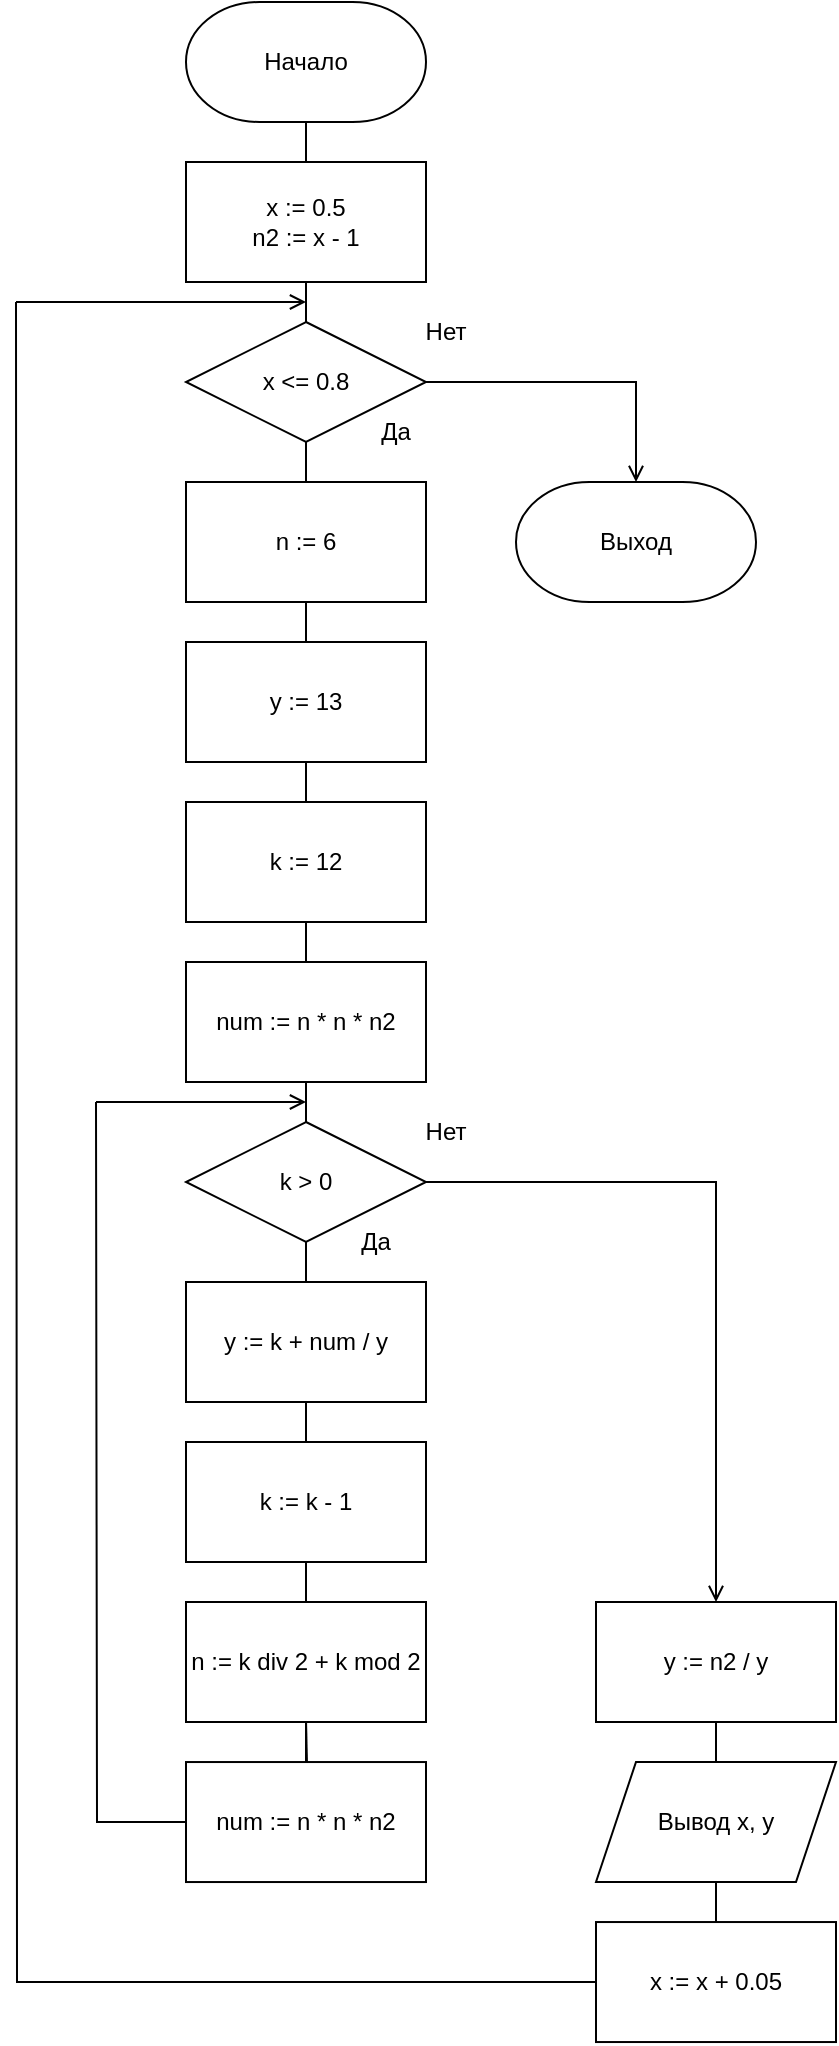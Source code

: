 <mxfile version="15.4.3" type="github">
  <diagram id="MIBOK2jj9Gg0tdRurm68" name="Page-1">
    <mxGraphModel dx="2031" dy="1107" grid="1" gridSize="10" guides="1" tooltips="1" connect="1" arrows="1" fold="1" page="1" pageScale="1" pageWidth="850" pageHeight="1100" math="0" shadow="0">
      <root>
        <mxCell id="0" />
        <mxCell id="1" parent="0" />
        <mxCell id="ArKunAAKFZ93WHVitjTv-2" value="Начало" style="strokeWidth=1;html=1;shape=mxgraph.flowchart.terminator;whiteSpace=wrap;" vertex="1" parent="1">
          <mxGeometry x="365" width="120" height="60" as="geometry" />
        </mxCell>
        <mxCell id="ArKunAAKFZ93WHVitjTv-3" style="edgeStyle=orthogonalEdgeStyle;rounded=0;orthogonalLoop=1;jettySize=auto;html=1;entryX=0.5;entryY=0;entryDx=0;entryDy=0;endArrow=none;endFill=0;" edge="1" parent="1" target="ArKunAAKFZ93WHVitjTv-17">
          <mxGeometry relative="1" as="geometry">
            <mxPoint x="425" y="140" as="sourcePoint" />
          </mxGeometry>
        </mxCell>
        <mxCell id="ArKunAAKFZ93WHVitjTv-4" value="x := 0.5&lt;br&gt;n2 := x - 1" style="rounded=0;whiteSpace=wrap;html=1;" vertex="1" parent="1">
          <mxGeometry x="365" y="80" width="120" height="60" as="geometry" />
        </mxCell>
        <mxCell id="ArKunAAKFZ93WHVitjTv-5" style="edgeStyle=orthogonalEdgeStyle;rounded=0;orthogonalLoop=1;jettySize=auto;html=1;endArrow=none;endFill=0;" edge="1" parent="1">
          <mxGeometry relative="1" as="geometry">
            <mxPoint x="425" y="320" as="targetPoint" />
            <mxPoint x="425" y="300" as="sourcePoint" />
          </mxGeometry>
        </mxCell>
        <mxCell id="ArKunAAKFZ93WHVitjTv-6" value="у := 13" style="rounded=0;whiteSpace=wrap;html=1;" vertex="1" parent="1">
          <mxGeometry x="365" y="320" width="120" height="60" as="geometry" />
        </mxCell>
        <mxCell id="ArKunAAKFZ93WHVitjTv-7" style="edgeStyle=orthogonalEdgeStyle;rounded=0;orthogonalLoop=1;jettySize=auto;html=1;endArrow=none;endFill=0;" edge="1" parent="1">
          <mxGeometry relative="1" as="geometry">
            <mxPoint x="425" y="400.0" as="targetPoint" />
            <mxPoint x="425" y="380.0" as="sourcePoint" />
          </mxGeometry>
        </mxCell>
        <mxCell id="ArKunAAKFZ93WHVitjTv-8" value="k := 12" style="rounded=0;whiteSpace=wrap;html=1;" vertex="1" parent="1">
          <mxGeometry x="365" y="400" width="120" height="60" as="geometry" />
        </mxCell>
        <mxCell id="ArKunAAKFZ93WHVitjTv-9" style="edgeStyle=orthogonalEdgeStyle;rounded=0;orthogonalLoop=1;jettySize=auto;html=1;endArrow=none;endFill=0;" edge="1" parent="1">
          <mxGeometry relative="1" as="geometry">
            <mxPoint x="425" y="480.0" as="targetPoint" />
            <mxPoint x="425" y="460.0" as="sourcePoint" />
          </mxGeometry>
        </mxCell>
        <mxCell id="ArKunAAKFZ93WHVitjTv-10" style="edgeStyle=orthogonalEdgeStyle;rounded=0;orthogonalLoop=1;jettySize=auto;html=1;endArrow=none;endFill=0;" edge="1" parent="1" source="ArKunAAKFZ93WHVitjTv-11">
          <mxGeometry relative="1" as="geometry">
            <mxPoint x="425" y="560.0" as="targetPoint" />
          </mxGeometry>
        </mxCell>
        <mxCell id="ArKunAAKFZ93WHVitjTv-11" value="num := n * n * n2" style="rounded=0;whiteSpace=wrap;html=1;" vertex="1" parent="1">
          <mxGeometry x="365" y="480" width="120" height="60" as="geometry" />
        </mxCell>
        <mxCell id="ArKunAAKFZ93WHVitjTv-12" style="edgeStyle=orthogonalEdgeStyle;rounded=0;orthogonalLoop=1;jettySize=auto;html=1;endArrow=none;endFill=0;" edge="1" parent="1" source="ArKunAAKFZ93WHVitjTv-14">
          <mxGeometry relative="1" as="geometry">
            <mxPoint x="425" y="640.0" as="targetPoint" />
          </mxGeometry>
        </mxCell>
        <mxCell id="ArKunAAKFZ93WHVitjTv-13" style="edgeStyle=orthogonalEdgeStyle;rounded=0;orthogonalLoop=1;jettySize=auto;html=1;endArrow=open;endFill=0;entryX=0.5;entryY=0;entryDx=0;entryDy=0;" edge="1" parent="1" source="ArKunAAKFZ93WHVitjTv-14" target="ArKunAAKFZ93WHVitjTv-31">
          <mxGeometry relative="1" as="geometry">
            <mxPoint x="640" y="640" as="targetPoint" />
          </mxGeometry>
        </mxCell>
        <mxCell id="ArKunAAKFZ93WHVitjTv-14" value="k &amp;gt; 0" style="rhombus;whiteSpace=wrap;html=1;strokeWidth=1;" vertex="1" parent="1">
          <mxGeometry x="365" y="560" width="120" height="60" as="geometry" />
        </mxCell>
        <mxCell id="ArKunAAKFZ93WHVitjTv-15" style="edgeStyle=orthogonalEdgeStyle;rounded=0;orthogonalLoop=1;jettySize=auto;html=1;endArrow=open;endFill=0;entryX=0.5;entryY=0;entryDx=0;entryDy=0;entryPerimeter=0;" edge="1" parent="1" source="ArKunAAKFZ93WHVitjTv-17" target="ArKunAAKFZ93WHVitjTv-37">
          <mxGeometry relative="1" as="geometry">
            <mxPoint x="600" y="240" as="targetPoint" />
          </mxGeometry>
        </mxCell>
        <mxCell id="ArKunAAKFZ93WHVitjTv-16" style="edgeStyle=orthogonalEdgeStyle;rounded=0;orthogonalLoop=1;jettySize=auto;html=1;endArrow=none;endFill=0;" edge="1" parent="1" source="ArKunAAKFZ93WHVitjTv-17">
          <mxGeometry relative="1" as="geometry">
            <mxPoint x="425" y="240" as="targetPoint" />
          </mxGeometry>
        </mxCell>
        <mxCell id="ArKunAAKFZ93WHVitjTv-17" value="x &amp;lt;= 0.8" style="rhombus;whiteSpace=wrap;html=1;strokeWidth=1;" vertex="1" parent="1">
          <mxGeometry x="365" y="160" width="120" height="60" as="geometry" />
        </mxCell>
        <mxCell id="ArKunAAKFZ93WHVitjTv-18" value="Да" style="text;html=1;strokeColor=none;fillColor=none;align=center;verticalAlign=middle;whiteSpace=wrap;rounded=0;" vertex="1" parent="1">
          <mxGeometry x="440" y="200" width="60" height="30" as="geometry" />
        </mxCell>
        <mxCell id="ArKunAAKFZ93WHVitjTv-19" value="Нет" style="text;html=1;strokeColor=none;fillColor=none;align=center;verticalAlign=middle;whiteSpace=wrap;rounded=0;" vertex="1" parent="1">
          <mxGeometry x="465" y="150" width="60" height="30" as="geometry" />
        </mxCell>
        <mxCell id="ArKunAAKFZ93WHVitjTv-20" value="Да" style="text;html=1;strokeColor=none;fillColor=none;align=center;verticalAlign=middle;whiteSpace=wrap;rounded=0;" vertex="1" parent="1">
          <mxGeometry x="440" y="610" width="40" height="20" as="geometry" />
        </mxCell>
        <mxCell id="ArKunAAKFZ93WHVitjTv-21" value="" style="edgeStyle=orthogonalEdgeStyle;rounded=0;orthogonalLoop=1;jettySize=auto;html=1;endArrow=none;endFill=0;" edge="1" parent="1" target="ArKunAAKFZ93WHVitjTv-27">
          <mxGeometry relative="1" as="geometry">
            <mxPoint x="425" y="860" as="sourcePoint" />
          </mxGeometry>
        </mxCell>
        <mxCell id="ArKunAAKFZ93WHVitjTv-22" style="edgeStyle=orthogonalEdgeStyle;rounded=0;orthogonalLoop=1;jettySize=auto;html=1;endArrow=none;endFill=0;" edge="1" parent="1" source="ArKunAAKFZ93WHVitjTv-23">
          <mxGeometry relative="1" as="geometry">
            <mxPoint x="425" y="710" as="targetPoint" />
          </mxGeometry>
        </mxCell>
        <mxCell id="ArKunAAKFZ93WHVitjTv-23" value="y := k + num / y" style="rounded=0;whiteSpace=wrap;html=1;strokeWidth=1;" vertex="1" parent="1">
          <mxGeometry x="365" y="640" width="120" height="60" as="geometry" />
        </mxCell>
        <mxCell id="ArKunAAKFZ93WHVitjTv-24" style="edgeStyle=orthogonalEdgeStyle;rounded=0;orthogonalLoop=1;jettySize=auto;html=1;endArrow=none;endFill=0;" edge="1" parent="1">
          <mxGeometry relative="1" as="geometry">
            <mxPoint x="425" y="880.02" as="targetPoint" />
            <mxPoint x="425.034" y="860.003" as="sourcePoint" />
          </mxGeometry>
        </mxCell>
        <mxCell id="ArKunAAKFZ93WHVitjTv-25" style="edgeStyle=orthogonalEdgeStyle;rounded=0;orthogonalLoop=1;jettySize=auto;html=1;endArrow=none;endFill=0;" edge="1" parent="1" source="ArKunAAKFZ93WHVitjTv-27">
          <mxGeometry relative="1" as="geometry">
            <mxPoint x="320" y="550.0" as="targetPoint" />
          </mxGeometry>
        </mxCell>
        <mxCell id="ArKunAAKFZ93WHVitjTv-26" value="" style="edgeStyle=orthogonalEdgeStyle;rounded=0;orthogonalLoop=1;jettySize=auto;html=1;endArrow=none;endFill=0;" edge="1" parent="1" source="ArKunAAKFZ93WHVitjTv-27">
          <mxGeometry relative="1" as="geometry">
            <mxPoint x="425" y="860" as="targetPoint" />
          </mxGeometry>
        </mxCell>
        <mxCell id="ArKunAAKFZ93WHVitjTv-27" value="num := n * n * n2" style="rounded=0;whiteSpace=wrap;html=1;strokeWidth=1;" vertex="1" parent="1">
          <mxGeometry x="365" y="880.02" width="120" height="60" as="geometry" />
        </mxCell>
        <mxCell id="ArKunAAKFZ93WHVitjTv-28" value="" style="endArrow=open;html=1;rounded=0;edgeStyle=orthogonalEdgeStyle;endFill=0;" edge="1" parent="1">
          <mxGeometry width="50" height="50" relative="1" as="geometry">
            <mxPoint x="320" y="550.0" as="sourcePoint" />
            <mxPoint x="425" y="550.0" as="targetPoint" />
          </mxGeometry>
        </mxCell>
        <mxCell id="ArKunAAKFZ93WHVitjTv-29" value="Нет" style="text;html=1;strokeColor=none;fillColor=none;align=center;verticalAlign=middle;whiteSpace=wrap;rounded=0;" vertex="1" parent="1">
          <mxGeometry x="465" y="550" width="60" height="30" as="geometry" />
        </mxCell>
        <mxCell id="ArKunAAKFZ93WHVitjTv-30" style="edgeStyle=orthogonalEdgeStyle;rounded=0;orthogonalLoop=1;jettySize=auto;html=1;endArrow=none;endFill=0;" edge="1" parent="1">
          <mxGeometry relative="1" as="geometry">
            <mxPoint x="630" y="880" as="targetPoint" />
            <mxPoint x="630" y="860" as="sourcePoint" />
          </mxGeometry>
        </mxCell>
        <mxCell id="ArKunAAKFZ93WHVitjTv-31" value="y := n2 / y" style="rounded=0;whiteSpace=wrap;html=1;strokeWidth=1;" vertex="1" parent="1">
          <mxGeometry x="570" y="800" width="120" height="60" as="geometry" />
        </mxCell>
        <mxCell id="ArKunAAKFZ93WHVitjTv-32" value="Вывод x, y" style="shape=parallelogram;perimeter=parallelogramPerimeter;whiteSpace=wrap;html=1;fixedSize=1;strokeWidth=1;" vertex="1" parent="1">
          <mxGeometry x="570" y="880" width="120" height="60" as="geometry" />
        </mxCell>
        <mxCell id="ArKunAAKFZ93WHVitjTv-33" value="" style="edgeStyle=orthogonalEdgeStyle;rounded=0;orthogonalLoop=1;jettySize=auto;html=1;endArrow=none;endFill=0;" edge="1" parent="1" source="ArKunAAKFZ93WHVitjTv-35">
          <mxGeometry relative="1" as="geometry">
            <mxPoint x="630.034" y="940" as="targetPoint" />
          </mxGeometry>
        </mxCell>
        <mxCell id="ArKunAAKFZ93WHVitjTv-34" style="edgeStyle=orthogonalEdgeStyle;rounded=0;orthogonalLoop=1;jettySize=auto;html=1;endArrow=none;endFill=0;" edge="1" parent="1" source="ArKunAAKFZ93WHVitjTv-35">
          <mxGeometry relative="1" as="geometry">
            <mxPoint x="280" y="150" as="targetPoint" />
          </mxGeometry>
        </mxCell>
        <mxCell id="ArKunAAKFZ93WHVitjTv-35" value="x := x + 0.05" style="rounded=0;whiteSpace=wrap;html=1;strokeWidth=1;" vertex="1" parent="1">
          <mxGeometry x="570" y="960.02" width="120" height="60" as="geometry" />
        </mxCell>
        <mxCell id="ArKunAAKFZ93WHVitjTv-36" value="" style="endArrow=open;html=1;rounded=0;edgeStyle=orthogonalEdgeStyle;endFill=0;" edge="1" parent="1">
          <mxGeometry width="50" height="50" relative="1" as="geometry">
            <mxPoint x="280" y="150" as="sourcePoint" />
            <mxPoint x="425" y="150" as="targetPoint" />
            <Array as="points">
              <mxPoint x="425" y="150" />
            </Array>
          </mxGeometry>
        </mxCell>
        <mxCell id="ArKunAAKFZ93WHVitjTv-37" value="Выход" style="strokeWidth=1;html=1;shape=mxgraph.flowchart.terminator;whiteSpace=wrap;" vertex="1" parent="1">
          <mxGeometry x="530" y="240" width="120" height="60" as="geometry" />
        </mxCell>
        <mxCell id="ArKunAAKFZ93WHVitjTv-38" style="edgeStyle=orthogonalEdgeStyle;rounded=0;orthogonalLoop=1;jettySize=auto;html=1;endArrow=none;endFill=0;" edge="1" parent="1" source="ArKunAAKFZ93WHVitjTv-39">
          <mxGeometry relative="1" as="geometry">
            <mxPoint x="425" y="800" as="targetPoint" />
          </mxGeometry>
        </mxCell>
        <mxCell id="ArKunAAKFZ93WHVitjTv-39" value="k := k - 1" style="rounded=0;whiteSpace=wrap;html=1;" vertex="1" parent="1">
          <mxGeometry x="365" y="720" width="120" height="60" as="geometry" />
        </mxCell>
        <mxCell id="ArKunAAKFZ93WHVitjTv-40" value="n := 6" style="rounded=0;whiteSpace=wrap;html=1;" vertex="1" parent="1">
          <mxGeometry x="365" y="240" width="120" height="60" as="geometry" />
        </mxCell>
        <mxCell id="ArKunAAKFZ93WHVitjTv-41" value="n := k div 2 + k mod 2" style="rounded=0;whiteSpace=wrap;html=1;" vertex="1" parent="1">
          <mxGeometry x="365" y="800" width="120" height="60" as="geometry" />
        </mxCell>
        <mxCell id="ArKunAAKFZ93WHVitjTv-42" style="edgeStyle=orthogonalEdgeStyle;rounded=0;orthogonalLoop=1;jettySize=auto;html=1;endArrow=none;endFill=0;" edge="1" parent="1">
          <mxGeometry relative="1" as="geometry">
            <mxPoint x="425" y="80" as="targetPoint" />
            <mxPoint x="425" y="60" as="sourcePoint" />
          </mxGeometry>
        </mxCell>
      </root>
    </mxGraphModel>
  </diagram>
</mxfile>
